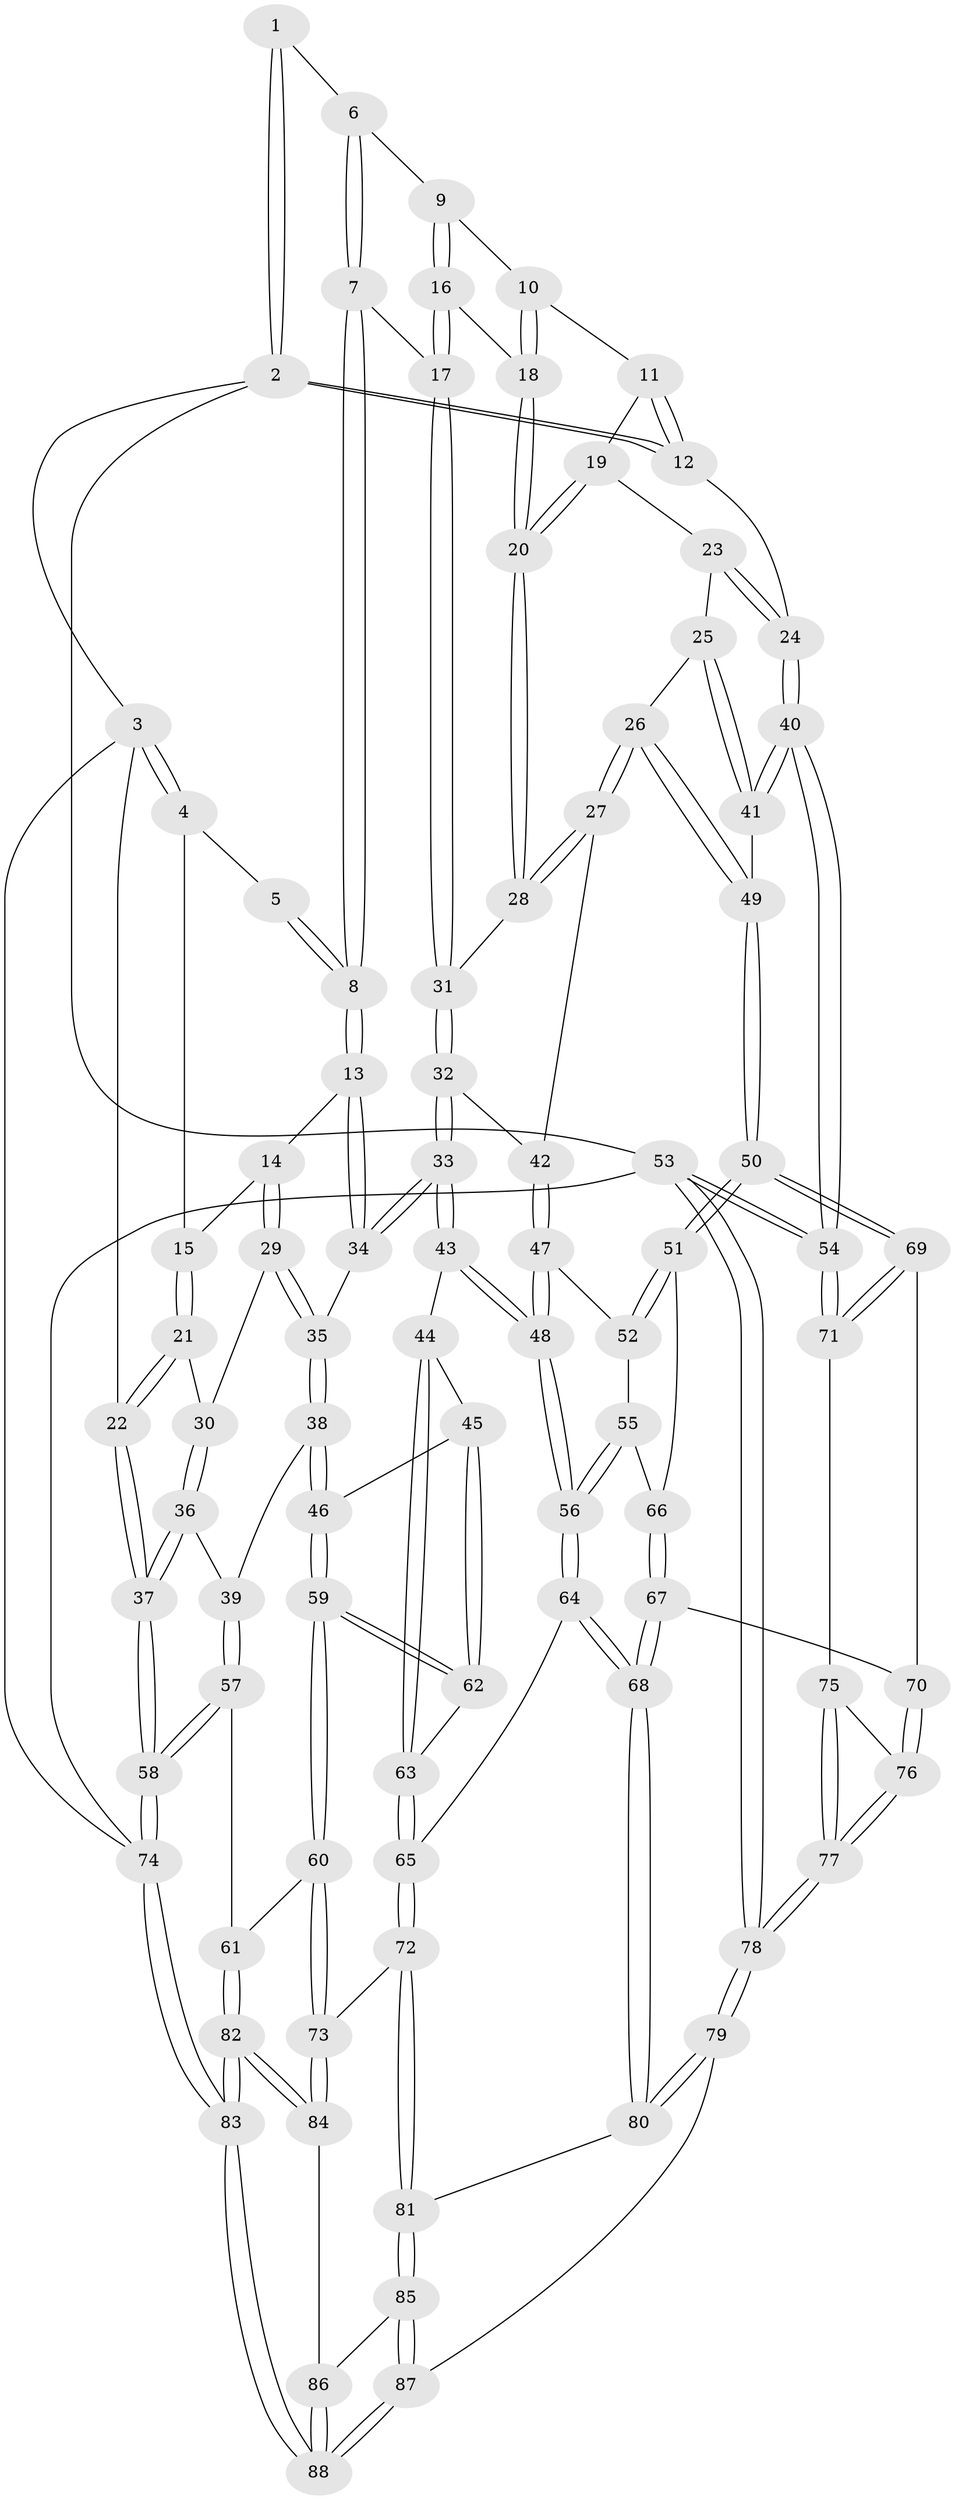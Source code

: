 // Generated by graph-tools (version 1.1) at 2025/16/03/09/25 04:16:48]
// undirected, 88 vertices, 217 edges
graph export_dot {
graph [start="1"]
  node [color=gray90,style=filled];
  1 [pos="+0.6829513622658785+0"];
  2 [pos="+1+0"];
  3 [pos="+0+0"];
  4 [pos="+0.07740674069456441+0"];
  5 [pos="+0.5788583636223501+0"];
  6 [pos="+0.6924992132051764+0.003113033064400954"];
  7 [pos="+0.5277495120999341+0.21902570021757334"];
  8 [pos="+0.4440001907995616+0.20711889605654177"];
  9 [pos="+0.7185317557723296+0.08901307935722594"];
  10 [pos="+0.7279775849730844+0.10610811905684603"];
  11 [pos="+0.8188665534143749+0.13417923538959267"];
  12 [pos="+1+0"];
  13 [pos="+0.4104284587772426+0.22095287835369617"];
  14 [pos="+0.2867137428607615+0.15880423821661738"];
  15 [pos="+0.19160150300901096+0.055077322937097176"];
  16 [pos="+0.5660433998591413+0.2311850607992126"];
  17 [pos="+0.5581563384969951+0.23253393383757612"];
  18 [pos="+0.7236192234089953+0.23357593900906204"];
  19 [pos="+0.8485712854537866+0.23275005863649217"];
  20 [pos="+0.7668510517046645+0.28049362952485557"];
  21 [pos="+0.039502746382936334+0.2880603991780369"];
  22 [pos="+0+0.3587430899791234"];
  23 [pos="+0.9241966555679283+0.2306053745010736"];
  24 [pos="+1+0"];
  25 [pos="+0.9096715601457103+0.3546425310007289"];
  26 [pos="+0.8268647603419773+0.4202433441491339"];
  27 [pos="+0.8149464990459587+0.40441109436447376"];
  28 [pos="+0.7656506737921572+0.29483014797221263"];
  29 [pos="+0.190245902141407+0.33806144864677057"];
  30 [pos="+0.09923217084405443+0.32852544589657534"];
  31 [pos="+0.6234563322422128+0.3735256749966322"];
  32 [pos="+0.6206463911523952+0.38737063153648"];
  33 [pos="+0.43051907145495777+0.414243590901491"];
  34 [pos="+0.4047498926426473+0.30175608920978914"];
  35 [pos="+0.22338048887687936+0.400686095913758"];
  36 [pos="+0.1089176222026654+0.4387252642920563"];
  37 [pos="+0+0.6219898524749311"];
  38 [pos="+0.22085552277752957+0.44522027457903685"];
  39 [pos="+0.20243569011375487+0.4549505046369926"];
  40 [pos="+1+0.3760925853502754"];
  41 [pos="+1+0.39484849496352065"];
  42 [pos="+0.629967791681004+0.41130373574652557"];
  43 [pos="+0.4226176233479447+0.46204739645275067"];
  44 [pos="+0.4061753562060428+0.47240287898558236"];
  45 [pos="+0.31701066341342266+0.49577998585704164"];
  46 [pos="+0.2879425501346139+0.48831312875623145"];
  47 [pos="+0.6325517326105761+0.44162532088409145"];
  48 [pos="+0.504617626764353+0.533755129584002"];
  49 [pos="+0.8376079628126112+0.5051663256748824"];
  50 [pos="+0.8275450881580362+0.5422124159265921"];
  51 [pos="+0.7580350561305069+0.5364395617910341"];
  52 [pos="+0.650669273366205+0.4649166660694781"];
  53 [pos="+1+1"];
  54 [pos="+1+0.7328230298430198"];
  55 [pos="+0.60707173304922+0.5613247475031937"];
  56 [pos="+0.516815319272696+0.5618202092773504"];
  57 [pos="+0.0830806317048121+0.6899403109143216"];
  58 [pos="+0+0.6528086405460058"];
  59 [pos="+0.13343153882329975+0.6994016463922365"];
  60 [pos="+0.1323914231700086+0.6999500411177422"];
  61 [pos="+0.09902565870935212+0.696698327510494"];
  62 [pos="+0.29722549716656177+0.6419917655590364"];
  63 [pos="+0.37489358565992836+0.6622728832522642"];
  64 [pos="+0.5046811238742852+0.7265268363708329"];
  65 [pos="+0.43844860990515655+0.7169701103884585"];
  66 [pos="+0.6579386843606647+0.5884270764246988"];
  67 [pos="+0.6259834994371327+0.7058320966125917"];
  68 [pos="+0.5365766748069802+0.7571781564956265"];
  69 [pos="+0.8537295889165151+0.6023819473343124"];
  70 [pos="+0.7405002095011459+0.7012860577666385"];
  71 [pos="+1+0.7391891026721203"];
  72 [pos="+0.29027410166032636+0.8176243294324055"];
  73 [pos="+0.27343738062119366+0.8176297688656494"];
  74 [pos="+0+1"];
  75 [pos="+0.9580125072010532+0.8150922741743573"];
  76 [pos="+0.750266979825696+0.7566540787349892"];
  77 [pos="+0.7151143052294116+1"];
  78 [pos="+0.6784353039651508+1"];
  79 [pos="+0.6775148644710882+1"];
  80 [pos="+0.5421654537037734+0.7878674122858621"];
  81 [pos="+0.3608594997757947+0.8806826057700188"];
  82 [pos="+0.13253995442804895+0.9242320611731958"];
  83 [pos="+0+1"];
  84 [pos="+0.2519894690555424+0.8882928196271247"];
  85 [pos="+0.3901953906239151+0.989212449127442"];
  86 [pos="+0.25449329128312403+0.9014095425322783"];
  87 [pos="+0.477468924104898+1"];
  88 [pos="+0.18770126547349966+1"];
  1 -- 2;
  1 -- 2;
  1 -- 6;
  2 -- 3;
  2 -- 12;
  2 -- 12;
  2 -- 53;
  3 -- 4;
  3 -- 4;
  3 -- 22;
  3 -- 74;
  4 -- 5;
  4 -- 15;
  5 -- 8;
  5 -- 8;
  6 -- 7;
  6 -- 7;
  6 -- 9;
  7 -- 8;
  7 -- 8;
  7 -- 17;
  8 -- 13;
  8 -- 13;
  9 -- 10;
  9 -- 16;
  9 -- 16;
  10 -- 11;
  10 -- 18;
  10 -- 18;
  11 -- 12;
  11 -- 12;
  11 -- 19;
  12 -- 24;
  13 -- 14;
  13 -- 34;
  13 -- 34;
  14 -- 15;
  14 -- 29;
  14 -- 29;
  15 -- 21;
  15 -- 21;
  16 -- 17;
  16 -- 17;
  16 -- 18;
  17 -- 31;
  17 -- 31;
  18 -- 20;
  18 -- 20;
  19 -- 20;
  19 -- 20;
  19 -- 23;
  20 -- 28;
  20 -- 28;
  21 -- 22;
  21 -- 22;
  21 -- 30;
  22 -- 37;
  22 -- 37;
  23 -- 24;
  23 -- 24;
  23 -- 25;
  24 -- 40;
  24 -- 40;
  25 -- 26;
  25 -- 41;
  25 -- 41;
  26 -- 27;
  26 -- 27;
  26 -- 49;
  26 -- 49;
  27 -- 28;
  27 -- 28;
  27 -- 42;
  28 -- 31;
  29 -- 30;
  29 -- 35;
  29 -- 35;
  30 -- 36;
  30 -- 36;
  31 -- 32;
  31 -- 32;
  32 -- 33;
  32 -- 33;
  32 -- 42;
  33 -- 34;
  33 -- 34;
  33 -- 43;
  33 -- 43;
  34 -- 35;
  35 -- 38;
  35 -- 38;
  36 -- 37;
  36 -- 37;
  36 -- 39;
  37 -- 58;
  37 -- 58;
  38 -- 39;
  38 -- 46;
  38 -- 46;
  39 -- 57;
  39 -- 57;
  40 -- 41;
  40 -- 41;
  40 -- 54;
  40 -- 54;
  41 -- 49;
  42 -- 47;
  42 -- 47;
  43 -- 44;
  43 -- 48;
  43 -- 48;
  44 -- 45;
  44 -- 63;
  44 -- 63;
  45 -- 46;
  45 -- 62;
  45 -- 62;
  46 -- 59;
  46 -- 59;
  47 -- 48;
  47 -- 48;
  47 -- 52;
  48 -- 56;
  48 -- 56;
  49 -- 50;
  49 -- 50;
  50 -- 51;
  50 -- 51;
  50 -- 69;
  50 -- 69;
  51 -- 52;
  51 -- 52;
  51 -- 66;
  52 -- 55;
  53 -- 54;
  53 -- 54;
  53 -- 78;
  53 -- 78;
  53 -- 74;
  54 -- 71;
  54 -- 71;
  55 -- 56;
  55 -- 56;
  55 -- 66;
  56 -- 64;
  56 -- 64;
  57 -- 58;
  57 -- 58;
  57 -- 61;
  58 -- 74;
  58 -- 74;
  59 -- 60;
  59 -- 60;
  59 -- 62;
  59 -- 62;
  60 -- 61;
  60 -- 73;
  60 -- 73;
  61 -- 82;
  61 -- 82;
  62 -- 63;
  63 -- 65;
  63 -- 65;
  64 -- 65;
  64 -- 68;
  64 -- 68;
  65 -- 72;
  65 -- 72;
  66 -- 67;
  66 -- 67;
  67 -- 68;
  67 -- 68;
  67 -- 70;
  68 -- 80;
  68 -- 80;
  69 -- 70;
  69 -- 71;
  69 -- 71;
  70 -- 76;
  70 -- 76;
  71 -- 75;
  72 -- 73;
  72 -- 81;
  72 -- 81;
  73 -- 84;
  73 -- 84;
  74 -- 83;
  74 -- 83;
  75 -- 76;
  75 -- 77;
  75 -- 77;
  76 -- 77;
  76 -- 77;
  77 -- 78;
  77 -- 78;
  78 -- 79;
  78 -- 79;
  79 -- 80;
  79 -- 80;
  79 -- 87;
  80 -- 81;
  81 -- 85;
  81 -- 85;
  82 -- 83;
  82 -- 83;
  82 -- 84;
  82 -- 84;
  83 -- 88;
  83 -- 88;
  84 -- 86;
  85 -- 86;
  85 -- 87;
  85 -- 87;
  86 -- 88;
  86 -- 88;
  87 -- 88;
  87 -- 88;
}
